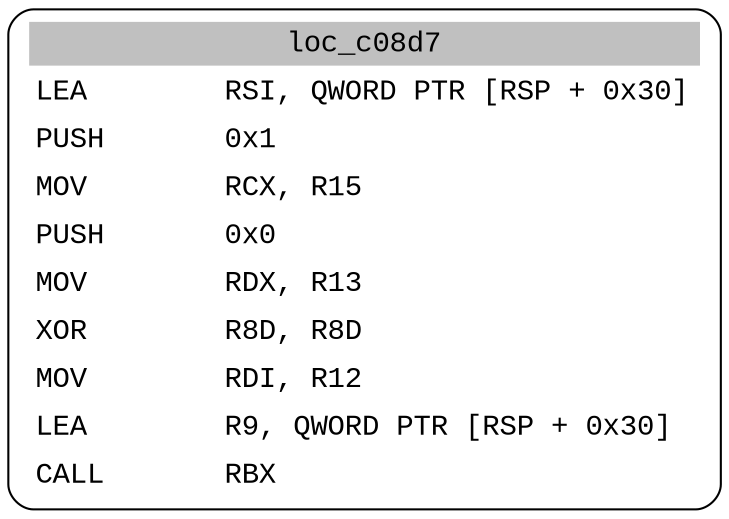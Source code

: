 digraph asm_graph {
1941 [
shape="Mrecord" fontname="Courier New"label =<<table border="0" cellborder="0" cellpadding="3"><tr><td align="center" colspan="2" bgcolor="grey">loc_c08d7</td></tr><tr><td align="left">LEA        RSI, QWORD PTR [RSP + 0x30]</td></tr><tr><td align="left">PUSH       0x1</td></tr><tr><td align="left">MOV        RCX, R15</td></tr><tr><td align="left">PUSH       0x0</td></tr><tr><td align="left">MOV        RDX, R13</td></tr><tr><td align="left">XOR        R8D, R8D</td></tr><tr><td align="left">MOV        RDI, R12</td></tr><tr><td align="left">LEA        R9, QWORD PTR [RSP + 0x30]</td></tr><tr><td align="left">CALL       RBX</td></tr></table>> ];
}